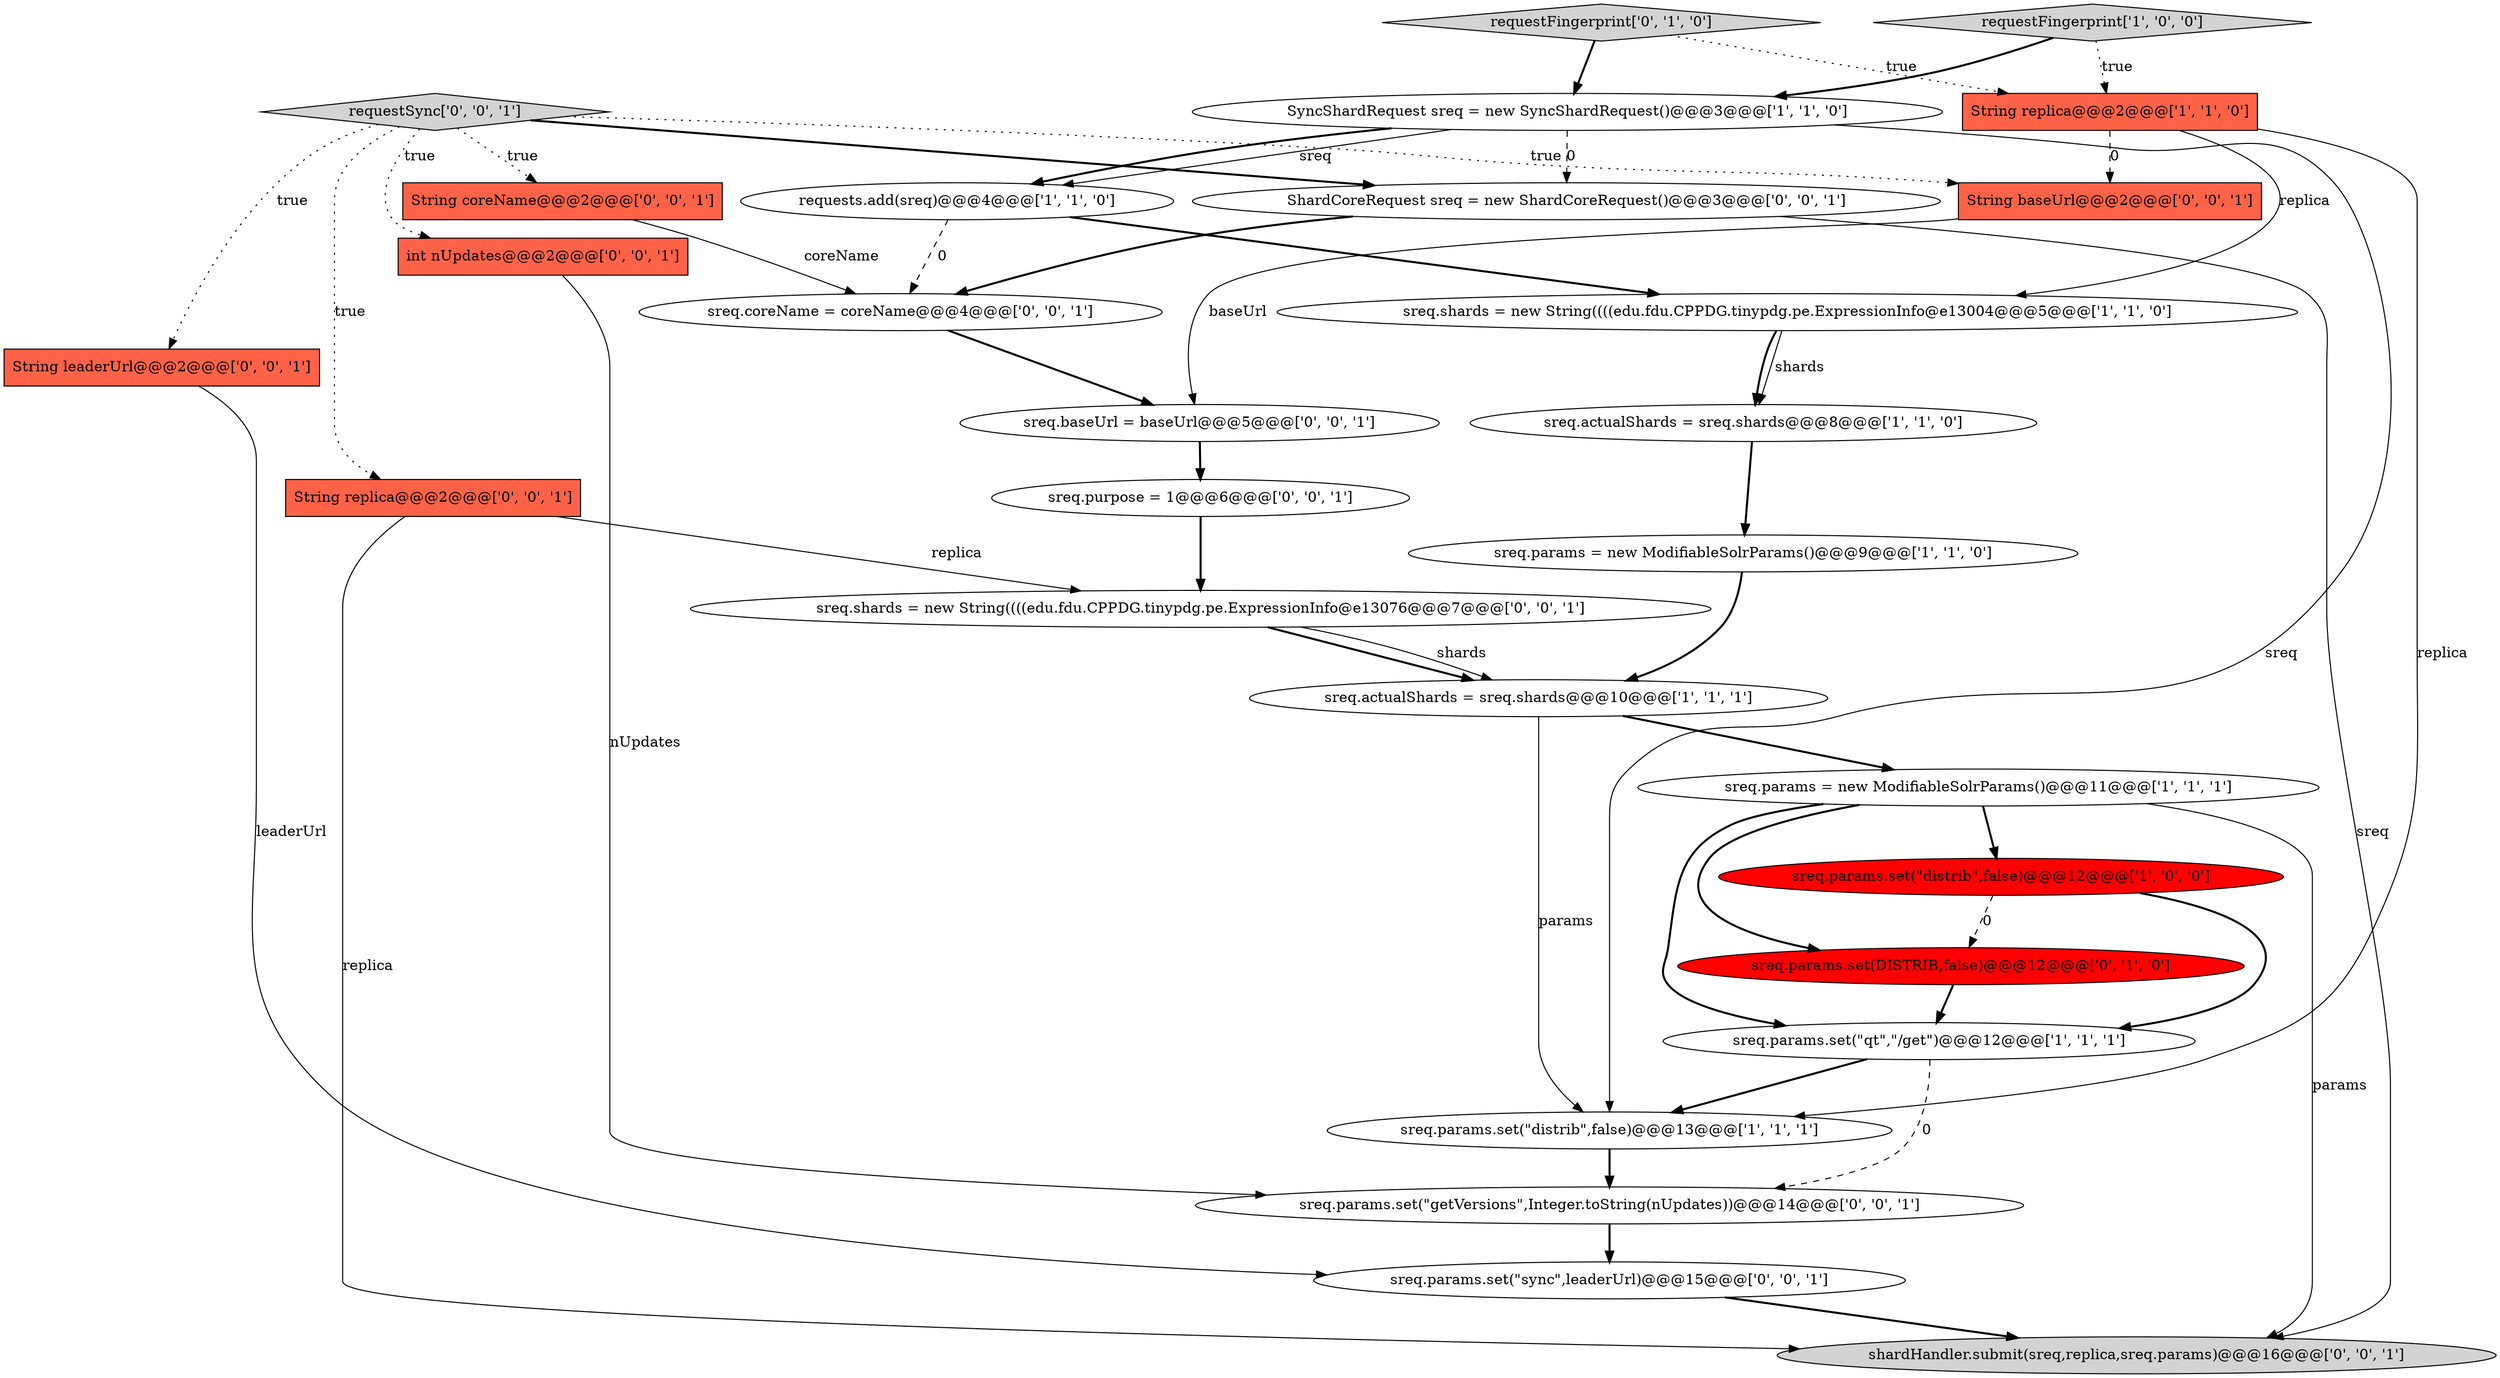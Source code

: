 digraph {
27 [style = filled, label = "sreq.params.set(\"getVersions\",Integer.toString(nUpdates))@@@14@@@['0', '0', '1']", fillcolor = white, shape = ellipse image = "AAA0AAABBB3BBB"];
1 [style = filled, label = "String replica@@@2@@@['1', '1', '0']", fillcolor = tomato, shape = box image = "AAA0AAABBB1BBB"];
10 [style = filled, label = "sreq.params.set(\"qt\",\"/get\")@@@12@@@['1', '1', '1']", fillcolor = white, shape = ellipse image = "AAA0AAABBB1BBB"];
13 [style = filled, label = "requestFingerprint['0', '1', '0']", fillcolor = lightgray, shape = diamond image = "AAA0AAABBB2BBB"];
22 [style = filled, label = "sreq.baseUrl = baseUrl@@@5@@@['0', '0', '1']", fillcolor = white, shape = ellipse image = "AAA0AAABBB3BBB"];
8 [style = filled, label = "sreq.shards = new String((((edu.fdu.CPPDG.tinypdg.pe.ExpressionInfo@e13004@@@5@@@['1', '1', '0']", fillcolor = white, shape = ellipse image = "AAA0AAABBB1BBB"];
14 [style = filled, label = "sreq.coreName = coreName@@@4@@@['0', '0', '1']", fillcolor = white, shape = ellipse image = "AAA0AAABBB3BBB"];
4 [style = filled, label = "requests.add(sreq)@@@4@@@['1', '1', '0']", fillcolor = white, shape = ellipse image = "AAA0AAABBB1BBB"];
0 [style = filled, label = "sreq.params.set(\"distrib\",false)@@@13@@@['1', '1', '1']", fillcolor = white, shape = ellipse image = "AAA0AAABBB1BBB"];
15 [style = filled, label = "int nUpdates@@@2@@@['0', '0', '1']", fillcolor = tomato, shape = box image = "AAA0AAABBB3BBB"];
21 [style = filled, label = "String baseUrl@@@2@@@['0', '0', '1']", fillcolor = tomato, shape = box image = "AAA0AAABBB3BBB"];
20 [style = filled, label = "shardHandler.submit(sreq,replica,sreq.params)@@@16@@@['0', '0', '1']", fillcolor = lightgray, shape = ellipse image = "AAA0AAABBB3BBB"];
17 [style = filled, label = "sreq.shards = new String((((edu.fdu.CPPDG.tinypdg.pe.ExpressionInfo@e13076@@@7@@@['0', '0', '1']", fillcolor = white, shape = ellipse image = "AAA0AAABBB3BBB"];
5 [style = filled, label = "requestFingerprint['1', '0', '0']", fillcolor = lightgray, shape = diamond image = "AAA0AAABBB1BBB"];
25 [style = filled, label = "sreq.purpose = 1@@@6@@@['0', '0', '1']", fillcolor = white, shape = ellipse image = "AAA0AAABBB3BBB"];
26 [style = filled, label = "ShardCoreRequest sreq = new ShardCoreRequest()@@@3@@@['0', '0', '1']", fillcolor = white, shape = ellipse image = "AAA0AAABBB3BBB"];
11 [style = filled, label = "sreq.actualShards = sreq.shards@@@8@@@['1', '1', '0']", fillcolor = white, shape = ellipse image = "AAA0AAABBB1BBB"];
6 [style = filled, label = "sreq.actualShards = sreq.shards@@@10@@@['1', '1', '1']", fillcolor = white, shape = ellipse image = "AAA0AAABBB1BBB"];
12 [style = filled, label = "sreq.params.set(DISTRIB,false)@@@12@@@['0', '1', '0']", fillcolor = red, shape = ellipse image = "AAA1AAABBB2BBB"];
24 [style = filled, label = "requestSync['0', '0', '1']", fillcolor = lightgray, shape = diamond image = "AAA0AAABBB3BBB"];
7 [style = filled, label = "sreq.params.set(\"distrib\",false)@@@12@@@['1', '0', '0']", fillcolor = red, shape = ellipse image = "AAA1AAABBB1BBB"];
3 [style = filled, label = "SyncShardRequest sreq = new SyncShardRequest()@@@3@@@['1', '1', '0']", fillcolor = white, shape = ellipse image = "AAA0AAABBB1BBB"];
2 [style = filled, label = "sreq.params = new ModifiableSolrParams()@@@11@@@['1', '1', '1']", fillcolor = white, shape = ellipse image = "AAA0AAABBB1BBB"];
19 [style = filled, label = "String replica@@@2@@@['0', '0', '1']", fillcolor = tomato, shape = box image = "AAA0AAABBB3BBB"];
23 [style = filled, label = "sreq.params.set(\"sync\",leaderUrl)@@@15@@@['0', '0', '1']", fillcolor = white, shape = ellipse image = "AAA0AAABBB3BBB"];
9 [style = filled, label = "sreq.params = new ModifiableSolrParams()@@@9@@@['1', '1', '0']", fillcolor = white, shape = ellipse image = "AAA0AAABBB1BBB"];
16 [style = filled, label = "String coreName@@@2@@@['0', '0', '1']", fillcolor = tomato, shape = box image = "AAA0AAABBB3BBB"];
18 [style = filled, label = "String leaderUrl@@@2@@@['0', '0', '1']", fillcolor = tomato, shape = box image = "AAA0AAABBB3BBB"];
5->3 [style = bold, label=""];
22->25 [style = bold, label=""];
23->20 [style = bold, label=""];
19->17 [style = solid, label="replica"];
3->26 [style = dashed, label="0"];
17->6 [style = bold, label=""];
7->10 [style = bold, label=""];
0->27 [style = bold, label=""];
5->1 [style = dotted, label="true"];
16->14 [style = solid, label="coreName"];
14->22 [style = bold, label=""];
15->27 [style = solid, label="nUpdates"];
26->14 [style = bold, label=""];
2->20 [style = solid, label="params"];
3->4 [style = solid, label="sreq"];
1->21 [style = dashed, label="0"];
10->27 [style = dashed, label="0"];
11->9 [style = bold, label=""];
2->10 [style = bold, label=""];
3->4 [style = bold, label=""];
25->17 [style = bold, label=""];
24->16 [style = dotted, label="true"];
18->23 [style = solid, label="leaderUrl"];
2->12 [style = bold, label=""];
9->6 [style = bold, label=""];
6->2 [style = bold, label=""];
24->26 [style = bold, label=""];
13->1 [style = dotted, label="true"];
26->20 [style = solid, label="sreq"];
12->10 [style = bold, label=""];
13->3 [style = bold, label=""];
10->0 [style = bold, label=""];
24->15 [style = dotted, label="true"];
1->0 [style = solid, label="replica"];
7->12 [style = dashed, label="0"];
4->8 [style = bold, label=""];
21->22 [style = solid, label="baseUrl"];
24->19 [style = dotted, label="true"];
27->23 [style = bold, label=""];
4->14 [style = dashed, label="0"];
2->7 [style = bold, label=""];
17->6 [style = solid, label="shards"];
24->21 [style = dotted, label="true"];
8->11 [style = solid, label="shards"];
6->0 [style = solid, label="params"];
8->11 [style = bold, label=""];
24->18 [style = dotted, label="true"];
1->8 [style = solid, label="replica"];
3->0 [style = solid, label="sreq"];
19->20 [style = solid, label="replica"];
}
